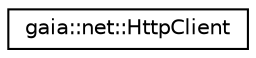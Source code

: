digraph G
{
  edge [fontname="Helvetica",fontsize="10",labelfontname="Helvetica",labelfontsize="10"];
  node [fontname="Helvetica",fontsize="10",shape=record];
  rankdir=LR;
  Node1 [label="gaia::net::HttpClient",height=0.2,width=0.4,color="black", fillcolor="white", style="filled",URL="$d2/d17/classgaia_1_1net_1_1_http_client.html",tooltip="Handles HTTP reuqest asynchronously with cookies."];
}
